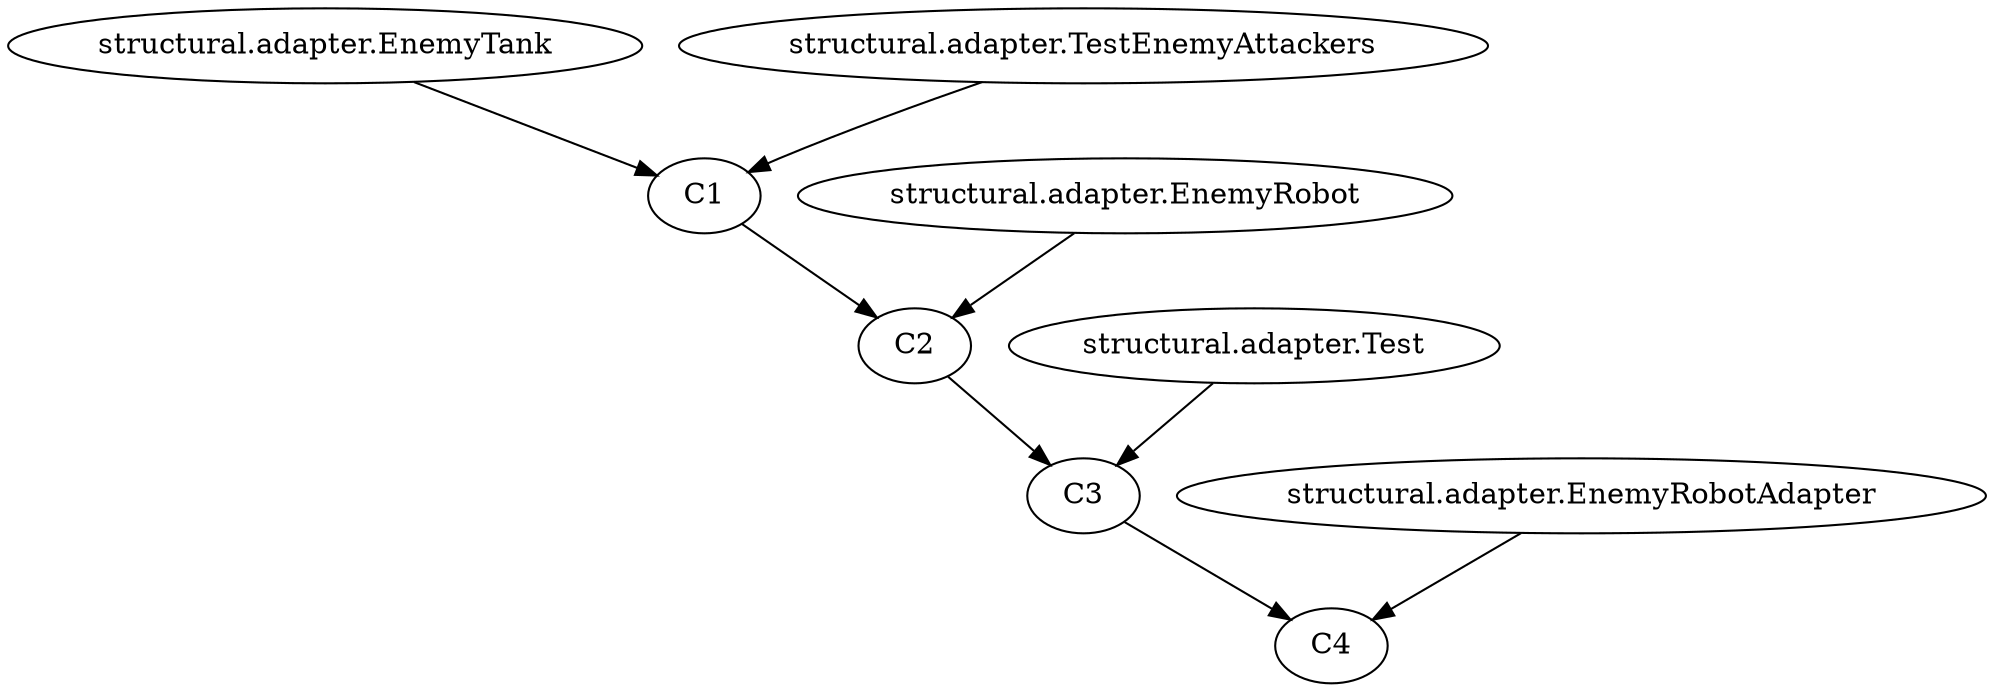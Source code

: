 digraph G {
"structural.adapter.EnemyTank" -> "C1" "structural.adapter.TestEnemyAttackers" -> "C1" "C1" -> "C2" "structural.adapter.EnemyRobot" -> "C2" "C2" -> "C3" "structural.adapter.Test" -> "C3" "C3" -> "C4" "structural.adapter.EnemyRobotAdapter" -> "C4" 
}

